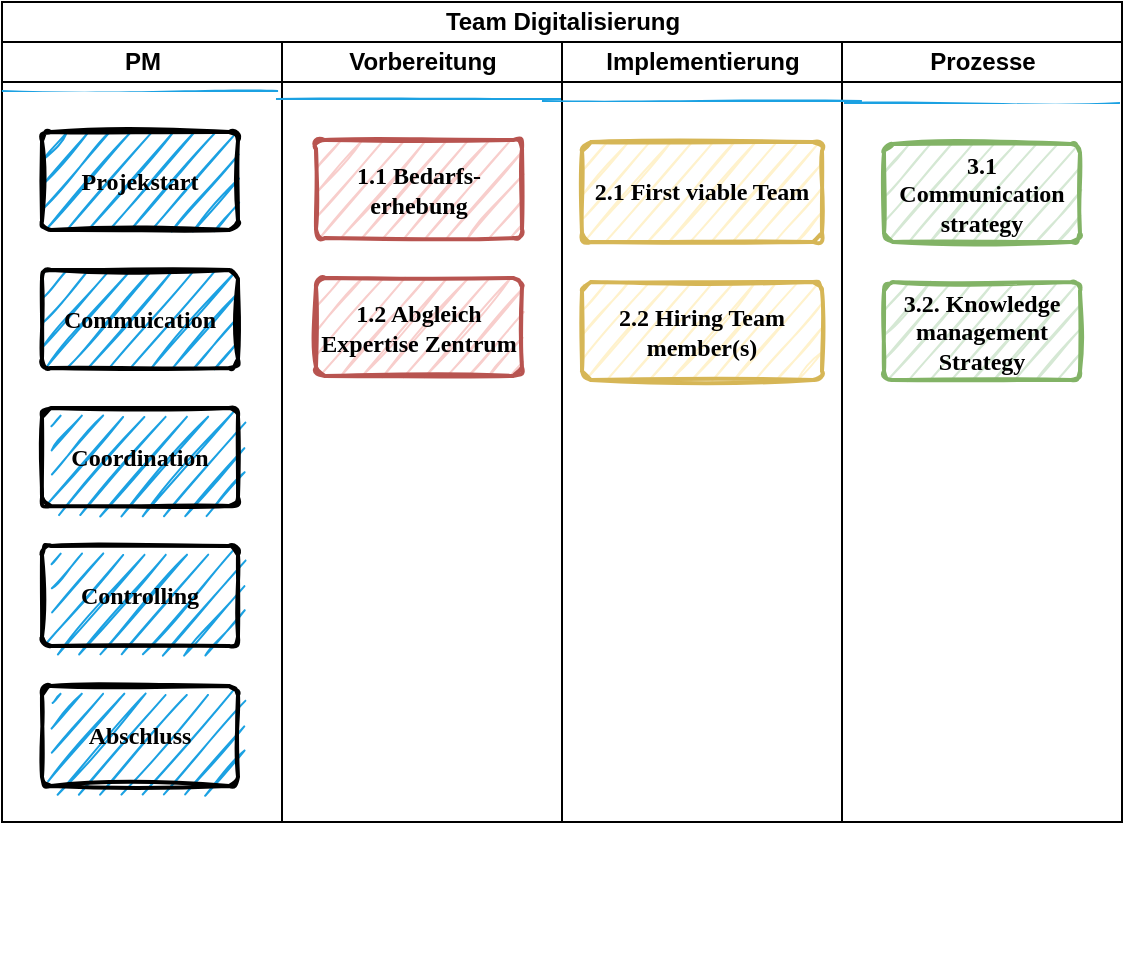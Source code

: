 <mxfile version="20.8.23" type="github">
  <diagram id="wFE0QG_FPsp0jaGvCLVb" name="Page-1">
    <mxGraphModel dx="987" dy="563" grid="1" gridSize="10" guides="1" tooltips="1" connect="1" arrows="1" fold="1" page="1" pageScale="1" pageWidth="850" pageHeight="1100" math="0" shadow="0">
      <root>
        <mxCell id="0" />
        <mxCell id="1" parent="0" />
        <mxCell id="RxfqTJ2npVJ7gb6i_7Rk-5" value="Team Digitalisierung" style="swimlane;childLayout=stackLayout;resizeParent=1;resizeParentMax=0;startSize=20;html=1;" vertex="1" parent="1">
          <mxGeometry x="30" y="131" width="560" height="410" as="geometry">
            <mxRectangle x="120" y="110" width="70" height="30" as="alternateBounds" />
          </mxGeometry>
        </mxCell>
        <mxCell id="RxfqTJ2npVJ7gb6i_7Rk-6" value="PM" style="swimlane;startSize=20;html=1;" vertex="1" parent="RxfqTJ2npVJ7gb6i_7Rk-5">
          <mxGeometry y="20" width="140" height="390" as="geometry" />
        </mxCell>
        <object label="" status="Completed" id="RxfqTJ2npVJ7gb6i_7Rk-1">
          <mxCell style="swimlane;strokeWidth=2;fontFamily=Permanent Marker;html=0;startSize=1;verticalAlign=bottom;spacingBottom=5;points=[];childLayout=stackLayout;stackBorder=20;stackSpacing=20;resizeLast=0;resizeParent=1;horizontalStack=0;collapsible=0;sketch=1;strokeColor=none;fillStyle=solid;fillColor=#1BA1E2;" vertex="1" parent="RxfqTJ2npVJ7gb6i_7Rk-6">
            <mxGeometry y="24" width="138" height="412" as="geometry" />
          </mxCell>
        </object>
        <object label="&lt;font style=&quot;&quot;&gt;Projekstart&lt;/font&gt;" placeholders="1" id="RxfqTJ2npVJ7gb6i_7Rk-3">
          <mxCell style="whiteSpace=wrap;html=1;strokeWidth=2;fillColor=swimlane;fontStyle=1;spacingTop=0;rounded=1;arcSize=9;points=[];sketch=1;fontFamily=Permanent Marker;hachureGap=8;fillWeight=1;" vertex="1" parent="RxfqTJ2npVJ7gb6i_7Rk-1">
            <mxGeometry x="20" y="21" width="98" height="49" as="geometry" />
          </mxCell>
        </object>
        <object label="&lt;font style=&quot;&quot;&gt;Commuication&lt;/font&gt;" placeholders="1" id="RxfqTJ2npVJ7gb6i_7Rk-4">
          <mxCell style="whiteSpace=wrap;html=1;strokeWidth=2;fillColor=swimlane;fontStyle=1;spacingTop=0;rounded=1;arcSize=9;points=[];sketch=1;fontFamily=Permanent Marker;hachureGap=8;fillWeight=1;" vertex="1" parent="RxfqTJ2npVJ7gb6i_7Rk-1">
            <mxGeometry x="20" y="90" width="98" height="49" as="geometry" />
          </mxCell>
        </object>
        <object label="Coordination" placeholders="1" id="RxfqTJ2npVJ7gb6i_7Rk-2">
          <mxCell style="whiteSpace=wrap;html=1;strokeWidth=2;fillColor=swimlane;fontStyle=1;spacingTop=0;rounded=1;arcSize=9;points=[];sketch=1;fontFamily=Permanent Marker;hachureGap=8;fillWeight=1;" vertex="1" parent="RxfqTJ2npVJ7gb6i_7Rk-1">
            <mxGeometry x="20" y="159" width="98" height="49" as="geometry" />
          </mxCell>
        </object>
        <object label="Controlling" placeholders="1" id="RxfqTJ2npVJ7gb6i_7Rk-10">
          <mxCell style="whiteSpace=wrap;html=1;strokeWidth=2;fillColor=swimlane;fontStyle=1;spacingTop=0;rounded=1;arcSize=9;points=[];sketch=1;fontFamily=Permanent Marker;hachureGap=8;fillWeight=1;" vertex="1" parent="RxfqTJ2npVJ7gb6i_7Rk-1">
            <mxGeometry x="20" y="228" width="98" height="50" as="geometry" />
          </mxCell>
        </object>
        <object label="Abschluss" placeholders="1" id="RxfqTJ2npVJ7gb6i_7Rk-11">
          <mxCell style="whiteSpace=wrap;html=1;strokeWidth=2;fillColor=swimlane;fontStyle=1;spacingTop=0;rounded=1;arcSize=9;points=[];sketch=1;fontFamily=Permanent Marker;hachureGap=8;fillWeight=1;" vertex="1" parent="RxfqTJ2npVJ7gb6i_7Rk-1">
            <mxGeometry x="20" y="298" width="98" height="50" as="geometry" />
          </mxCell>
        </object>
        <mxCell id="RxfqTJ2npVJ7gb6i_7Rk-7" value="Vorbereitung" style="swimlane;startSize=20;html=1;" vertex="1" parent="RxfqTJ2npVJ7gb6i_7Rk-5">
          <mxGeometry x="140" y="20" width="140" height="390" as="geometry" />
        </mxCell>
        <object label="" status="Completed" id="RxfqTJ2npVJ7gb6i_7Rk-12">
          <mxCell style="swimlane;strokeWidth=2;fontFamily=Permanent Marker;html=0;startSize=1;verticalAlign=bottom;spacingBottom=5;points=[];childLayout=stackLayout;stackBorder=20;stackSpacing=20;resizeLast=0;resizeParent=1;horizontalStack=0;collapsible=0;sketch=1;strokeColor=none;fillStyle=solid;fillColor=#1BA1E2;" vertex="1" parent="RxfqTJ2npVJ7gb6i_7Rk-7">
            <mxGeometry x="-3" y="28" width="143" height="412" as="geometry" />
          </mxCell>
        </object>
        <object label="&lt;font style=&quot;&quot;&gt;1.1 Bedarfs-erhebung&lt;/font&gt;" placeholders="1" id="RxfqTJ2npVJ7gb6i_7Rk-13">
          <mxCell style="whiteSpace=wrap;html=1;strokeWidth=2;fillColor=#f8cecc;fontStyle=1;spacingTop=0;rounded=1;arcSize=9;points=[];sketch=1;fontFamily=Permanent Marker;hachureGap=8;fillWeight=1;strokeColor=#b85450;" vertex="1" parent="RxfqTJ2npVJ7gb6i_7Rk-12">
            <mxGeometry x="20" y="21" width="103" height="49" as="geometry" />
          </mxCell>
        </object>
        <object label="&lt;font style=&quot;&quot;&gt;1.2 Abgleich Expertise Zentrum&lt;/font&gt;" placeholders="1" id="RxfqTJ2npVJ7gb6i_7Rk-14">
          <mxCell style="whiteSpace=wrap;html=1;strokeWidth=2;fillColor=#f8cecc;fontStyle=1;spacingTop=0;rounded=1;arcSize=9;points=[];sketch=1;fontFamily=Permanent Marker;hachureGap=8;fillWeight=1;strokeColor=#b85450;" vertex="1" parent="RxfqTJ2npVJ7gb6i_7Rk-12">
            <mxGeometry x="20" y="90" width="103" height="49" as="geometry" />
          </mxCell>
        </object>
        <mxCell id="RxfqTJ2npVJ7gb6i_7Rk-8" value="Implementierung&amp;nbsp; &amp;nbsp; &amp;nbsp; &amp;nbsp; &amp;nbsp; &amp;nbsp; &amp;nbsp; &amp;nbsp; &amp;nbsp; &amp;nbsp; &amp;nbsp; &amp;nbsp; &amp;nbsp; &amp;nbsp; &amp;nbsp; &amp;nbsp; &amp;nbsp; &amp;nbsp; &amp;nbsp; &amp;nbsp; &amp;nbsp;&amp;nbsp;" style="swimlane;startSize=20;html=1;" vertex="1" parent="RxfqTJ2npVJ7gb6i_7Rk-5">
          <mxGeometry x="280" y="20" width="280" height="390" as="geometry" />
        </mxCell>
        <mxCell id="RxfqTJ2npVJ7gb6i_7Rk-9" value="Prozesse" style="swimlane;startSize=20;html=1;" vertex="1" parent="RxfqTJ2npVJ7gb6i_7Rk-8">
          <mxGeometry x="140" width="140" height="390" as="geometry" />
        </mxCell>
        <object label="" status="Completed" id="RxfqTJ2npVJ7gb6i_7Rk-24">
          <mxCell style="swimlane;strokeWidth=2;fontFamily=Permanent Marker;html=0;startSize=1;verticalAlign=bottom;spacingBottom=5;points=[];childLayout=stackLayout;stackBorder=20;stackSpacing=20;resizeLast=0;resizeParent=1;horizontalStack=0;collapsible=0;sketch=1;strokeColor=none;fillStyle=solid;fillColor=#1BA1E2;" vertex="1" parent="RxfqTJ2npVJ7gb6i_7Rk-9">
            <mxGeometry x="1" y="30" width="138" height="412" as="geometry" />
          </mxCell>
        </object>
        <object label="&lt;font style=&quot;&quot;&gt;3.1 Communication strategy&lt;/font&gt;" placeholders="1" id="RxfqTJ2npVJ7gb6i_7Rk-25">
          <mxCell style="whiteSpace=wrap;html=1;strokeWidth=2;fillColor=#d5e8d4;fontStyle=1;spacingTop=0;rounded=1;arcSize=9;points=[];sketch=1;fontFamily=Permanent Marker;hachureGap=8;fillWeight=1;strokeColor=#82b366;" vertex="1" parent="RxfqTJ2npVJ7gb6i_7Rk-24">
            <mxGeometry x="20" y="21" width="98" height="49" as="geometry" />
          </mxCell>
        </object>
        <object label="&lt;font style=&quot;&quot;&gt;3.2. Knowledge management Strategy&lt;/font&gt;" placeholders="1" id="RxfqTJ2npVJ7gb6i_7Rk-26">
          <mxCell style="whiteSpace=wrap;html=1;strokeWidth=2;fillColor=#d5e8d4;fontStyle=1;spacingTop=0;rounded=1;arcSize=9;points=[];sketch=1;fontFamily=Permanent Marker;hachureGap=8;fillWeight=1;strokeColor=#82b366;" vertex="1" parent="RxfqTJ2npVJ7gb6i_7Rk-24">
            <mxGeometry x="20" y="90" width="98" height="49" as="geometry" />
          </mxCell>
        </object>
        <object label="" status="Completed" id="RxfqTJ2npVJ7gb6i_7Rk-21">
          <mxCell style="swimlane;strokeWidth=2;fontFamily=Permanent Marker;html=0;startSize=1;verticalAlign=bottom;spacingBottom=5;points=[];childLayout=stackLayout;stackBorder=20;stackSpacing=20;resizeLast=0;resizeParent=1;horizontalStack=0;collapsible=0;sketch=1;strokeColor=none;fillStyle=solid;fillColor=#1BA1E2;" vertex="1" parent="RxfqTJ2npVJ7gb6i_7Rk-8">
            <mxGeometry x="-10" y="29" width="160" height="431" as="geometry" />
          </mxCell>
        </object>
        <object label="&lt;font style=&quot;&quot;&gt;2.1 First viable Team&lt;/font&gt;" placeholders="1" id="RxfqTJ2npVJ7gb6i_7Rk-22">
          <mxCell style="whiteSpace=wrap;html=1;strokeWidth=2;fillColor=#fff2cc;fontStyle=1;spacingTop=0;rounded=1;arcSize=9;points=[];sketch=1;fontFamily=Permanent Marker;hachureGap=8;fillWeight=1;strokeColor=#d6b656;" vertex="1" parent="RxfqTJ2npVJ7gb6i_7Rk-21">
            <mxGeometry x="20" y="21" width="120" height="50" as="geometry" />
          </mxCell>
        </object>
        <object label="&lt;font style=&quot;&quot;&gt;2.2 Hiring Team member(s)&lt;/font&gt;" placeholders="1" id="RxfqTJ2npVJ7gb6i_7Rk-23">
          <mxCell style="whiteSpace=wrap;html=1;strokeWidth=2;fillColor=#fff2cc;fontStyle=1;spacingTop=0;rounded=1;arcSize=9;points=[];sketch=1;fontFamily=Permanent Marker;hachureGap=8;fillWeight=1;strokeColor=#d6b656;" vertex="1" parent="RxfqTJ2npVJ7gb6i_7Rk-21">
            <mxGeometry x="20" y="91" width="120" height="49" as="geometry" />
          </mxCell>
        </object>
      </root>
    </mxGraphModel>
  </diagram>
</mxfile>
